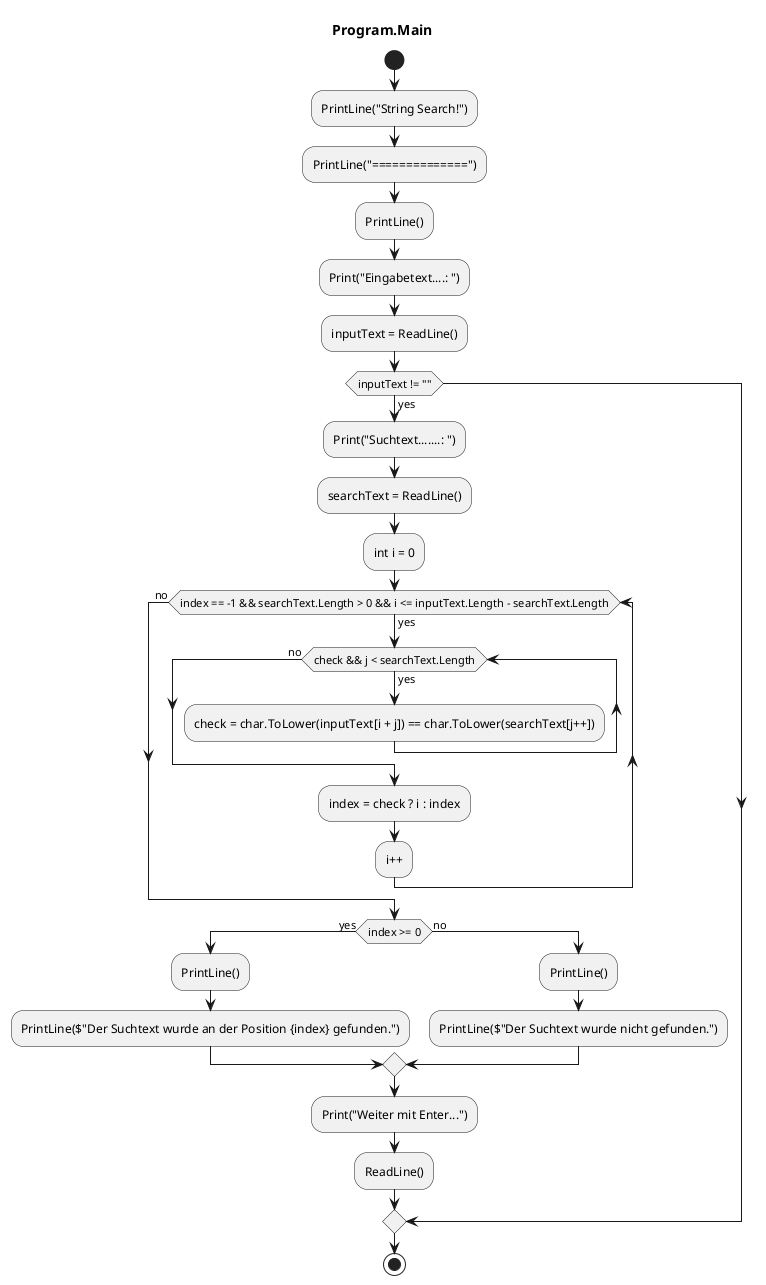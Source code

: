 @startuml Program.Main
title Program.Main
start
:PrintLine("String Search!");
:PrintLine("==============");
:PrintLine();
:Print("Eingabetext....: ");
:inputText = ReadLine();
if (inputText != "") then (yes)
    :Print("Suchtext.......: ");
    :searchText = ReadLine();
    :int i = 0;
    while (index == -1 && searchText.Length > 0 && i <= inputText.Length - searchText.Length) is (yes)
        while (check && j < searchText.Length) is (yes)
            :check = char.ToLower(inputText[i + j]) == char.ToLower(searchText[j++]);
        endwhile (no)
        :index = check ? i : index;
    :i++;
    endwhile (no)
    if (index >= 0) then (yes)
        :PrintLine();
        :PrintLine($"Der Suchtext wurde an der Position {index} gefunden.");
      else (no)
          :PrintLine();
          :PrintLine($"Der Suchtext wurde nicht gefunden.");
    endif
    :Print("Weiter mit Enter...");
    :ReadLine();
endif
stop
@enduml
